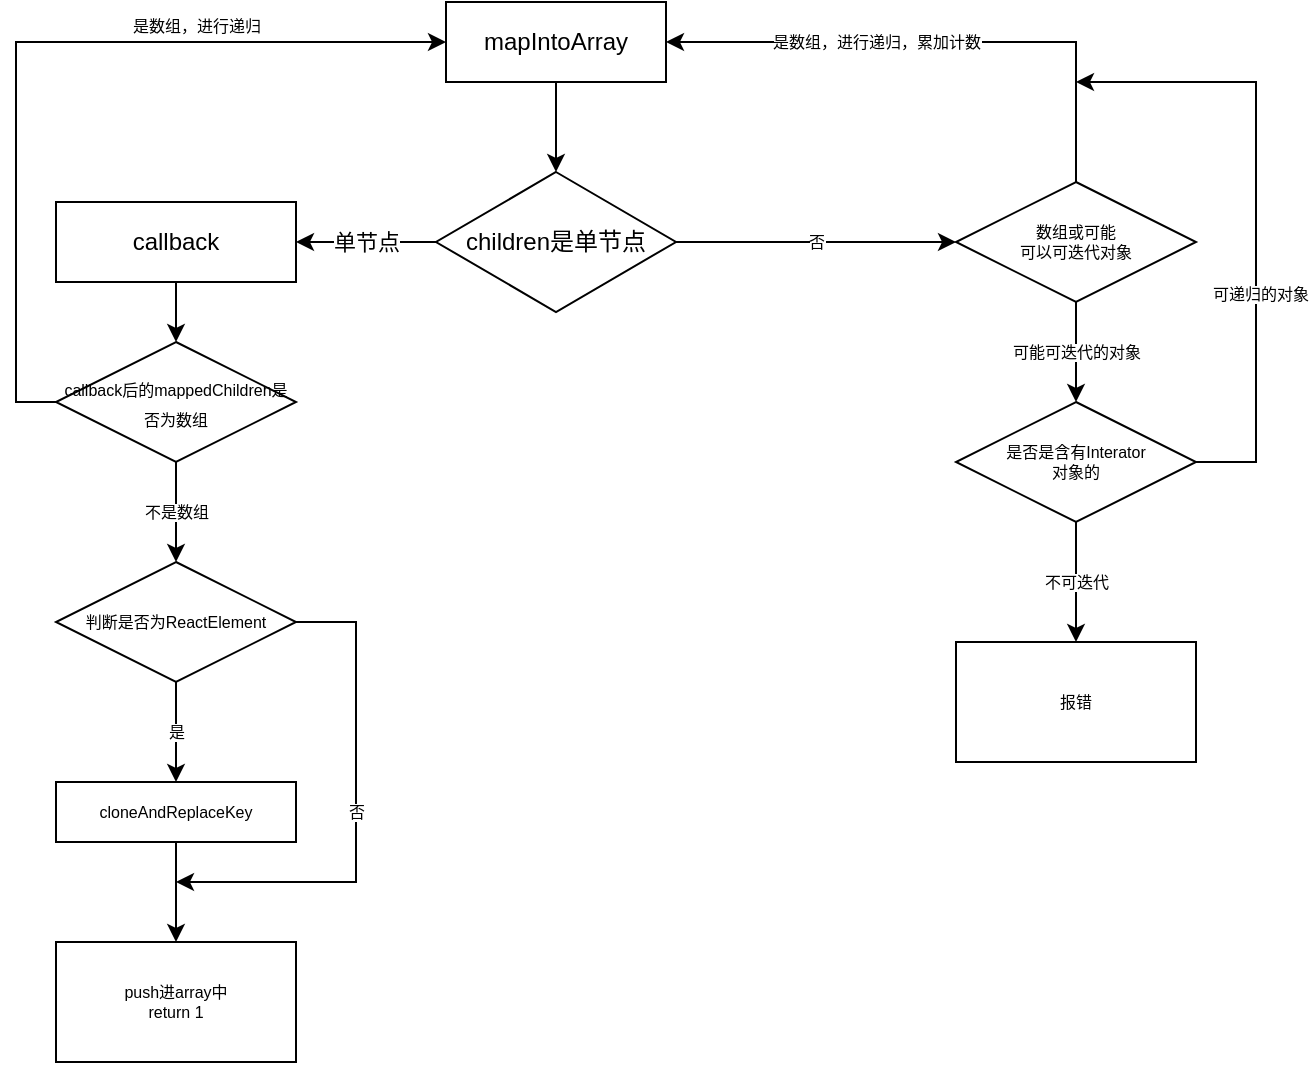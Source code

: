 <mxfile version="16.2.2" type="device"><diagram id="ofF9Nba_NSEE7iUwo0WT" name="第 1 页"><mxGraphModel dx="413" dy="306" grid="1" gridSize="10" guides="1" tooltips="1" connect="1" arrows="1" fold="1" page="1" pageScale="1" pageWidth="827" pageHeight="1169" math="0" shadow="0"><root><mxCell id="0"/><mxCell id="1" parent="0"/><mxCell id="bcFloQqAv-f0NYPszNpn-3" style="edgeStyle=orthogonalEdgeStyle;rounded=0;orthogonalLoop=1;jettySize=auto;html=1;exitX=0.5;exitY=1;exitDx=0;exitDy=0;entryX=0.5;entryY=0;entryDx=0;entryDy=0;" edge="1" parent="1" source="bcFloQqAv-f0NYPszNpn-1" target="bcFloQqAv-f0NYPszNpn-2"><mxGeometry relative="1" as="geometry"/></mxCell><mxCell id="bcFloQqAv-f0NYPszNpn-1" value="mapIntoArray" style="rounded=0;whiteSpace=wrap;html=1;" vertex="1" parent="1"><mxGeometry x="355" width="110" height="40" as="geometry"/></mxCell><mxCell id="bcFloQqAv-f0NYPszNpn-7" value="单节点" style="edgeStyle=orthogonalEdgeStyle;rounded=0;orthogonalLoop=1;jettySize=auto;html=1;exitX=0;exitY=0.5;exitDx=0;exitDy=0;entryX=1;entryY=0.5;entryDx=0;entryDy=0;" edge="1" parent="1" source="bcFloQqAv-f0NYPszNpn-2" target="bcFloQqAv-f0NYPszNpn-6"><mxGeometry relative="1" as="geometry"/></mxCell><mxCell id="bcFloQqAv-f0NYPszNpn-23" value="否" style="edgeStyle=orthogonalEdgeStyle;rounded=0;orthogonalLoop=1;jettySize=auto;html=1;entryX=0;entryY=0.5;entryDx=0;entryDy=0;fontSize=8;fontColor=#000000;" edge="1" parent="1" source="bcFloQqAv-f0NYPszNpn-2" target="bcFloQqAv-f0NYPszNpn-22"><mxGeometry relative="1" as="geometry"/></mxCell><mxCell id="bcFloQqAv-f0NYPszNpn-2" value="children是单节点" style="rhombus;whiteSpace=wrap;html=1;" vertex="1" parent="1"><mxGeometry x="350" y="85" width="120" height="70" as="geometry"/></mxCell><mxCell id="bcFloQqAv-f0NYPszNpn-12" style="edgeStyle=orthogonalEdgeStyle;rounded=0;orthogonalLoop=1;jettySize=auto;html=1;exitX=0.5;exitY=1;exitDx=0;exitDy=0;entryX=0.5;entryY=0;entryDx=0;entryDy=0;fontSize=8;" edge="1" parent="1" source="bcFloQqAv-f0NYPszNpn-6" target="bcFloQqAv-f0NYPszNpn-9"><mxGeometry relative="1" as="geometry"/></mxCell><mxCell id="bcFloQqAv-f0NYPszNpn-6" value="callback" style="rounded=0;whiteSpace=wrap;html=1;" vertex="1" parent="1"><mxGeometry x="160" y="100" width="120" height="40" as="geometry"/></mxCell><mxCell id="bcFloQqAv-f0NYPszNpn-13" style="edgeStyle=orthogonalEdgeStyle;rounded=0;orthogonalLoop=1;jettySize=auto;html=1;exitX=0;exitY=0.5;exitDx=0;exitDy=0;entryX=0;entryY=0.5;entryDx=0;entryDy=0;fontSize=8;" edge="1" parent="1" source="bcFloQqAv-f0NYPszNpn-9" target="bcFloQqAv-f0NYPszNpn-1"><mxGeometry relative="1" as="geometry"/></mxCell><mxCell id="bcFloQqAv-f0NYPszNpn-14" value="是数组，进行递归" style="edgeLabel;html=1;align=center;verticalAlign=middle;resizable=0;points=[];fontSize=8;" vertex="1" connectable="0" parent="bcFloQqAv-f0NYPszNpn-13"><mxGeometry x="-0.252" y="-3" relative="1" as="geometry"><mxPoint x="87" y="-53" as="offset"/></mxGeometry></mxCell><mxCell id="bcFloQqAv-f0NYPszNpn-16" value="不是数组" style="edgeStyle=orthogonalEdgeStyle;rounded=0;orthogonalLoop=1;jettySize=auto;html=1;fontSize=8;" edge="1" parent="1" source="bcFloQqAv-f0NYPszNpn-9" target="bcFloQqAv-f0NYPszNpn-15"><mxGeometry relative="1" as="geometry"/></mxCell><mxCell id="bcFloQqAv-f0NYPszNpn-9" value="&lt;font style=&quot;font-size: 8px&quot;&gt;callback后的mappedChildren是否为数组&lt;/font&gt;" style="rhombus;whiteSpace=wrap;html=1;" vertex="1" parent="1"><mxGeometry x="160" y="170" width="120" height="60" as="geometry"/></mxCell><mxCell id="bcFloQqAv-f0NYPszNpn-18" value="是" style="edgeStyle=orthogonalEdgeStyle;rounded=0;orthogonalLoop=1;jettySize=auto;html=1;fontSize=8;" edge="1" parent="1" source="bcFloQqAv-f0NYPszNpn-15" target="bcFloQqAv-f0NYPszNpn-17"><mxGeometry relative="1" as="geometry"/></mxCell><mxCell id="bcFloQqAv-f0NYPszNpn-21" value="否" style="edgeStyle=orthogonalEdgeStyle;rounded=0;orthogonalLoop=1;jettySize=auto;html=1;fontSize=8;fontColor=#000000;" edge="1" parent="1" source="bcFloQqAv-f0NYPszNpn-15"><mxGeometry relative="1" as="geometry"><mxPoint x="220" y="440" as="targetPoint"/><Array as="points"><mxPoint x="310" y="310"/><mxPoint x="310" y="440"/></Array></mxGeometry></mxCell><mxCell id="bcFloQqAv-f0NYPszNpn-15" value="判断是否为ReactElement" style="rhombus;whiteSpace=wrap;html=1;fontSize=8;" vertex="1" parent="1"><mxGeometry x="160" y="280" width="120" height="60" as="geometry"/></mxCell><mxCell id="bcFloQqAv-f0NYPszNpn-20" value="" style="edgeStyle=orthogonalEdgeStyle;rounded=0;orthogonalLoop=1;jettySize=auto;html=1;fontSize=8;fontColor=#000000;" edge="1" parent="1" source="bcFloQqAv-f0NYPszNpn-17" target="bcFloQqAv-f0NYPszNpn-19"><mxGeometry relative="1" as="geometry"/></mxCell><mxCell id="bcFloQqAv-f0NYPszNpn-17" value="cloneAndReplaceKey" style="whiteSpace=wrap;html=1;fontSize=8;" vertex="1" parent="1"><mxGeometry x="160" y="390" width="120" height="30" as="geometry"/></mxCell><mxCell id="bcFloQqAv-f0NYPszNpn-19" value="push进array中&lt;br&gt;return 1" style="whiteSpace=wrap;html=1;fontSize=8;" vertex="1" parent="1"><mxGeometry x="160" y="470" width="120" height="60" as="geometry"/></mxCell><mxCell id="bcFloQqAv-f0NYPszNpn-24" style="edgeStyle=orthogonalEdgeStyle;rounded=0;orthogonalLoop=1;jettySize=auto;html=1;exitX=0.5;exitY=0;exitDx=0;exitDy=0;entryX=1;entryY=0.5;entryDx=0;entryDy=0;fontSize=8;fontColor=#000000;" edge="1" parent="1" source="bcFloQqAv-f0NYPszNpn-22" target="bcFloQqAv-f0NYPszNpn-1"><mxGeometry relative="1" as="geometry"><Array as="points"><mxPoint x="670" y="20"/></Array></mxGeometry></mxCell><mxCell id="bcFloQqAv-f0NYPszNpn-25" value="是数组，进行递归，累加计数" style="edgeLabel;html=1;align=center;verticalAlign=middle;resizable=0;points=[];fontSize=8;fontColor=#000000;" vertex="1" connectable="0" parent="bcFloQqAv-f0NYPszNpn-24"><mxGeometry x="0.522" relative="1" as="geometry"><mxPoint x="39" as="offset"/></mxGeometry></mxCell><mxCell id="bcFloQqAv-f0NYPszNpn-27" value="可能可迭代的对象" style="edgeStyle=orthogonalEdgeStyle;rounded=0;orthogonalLoop=1;jettySize=auto;html=1;fontSize=8;fontColor=#000000;" edge="1" parent="1" source="bcFloQqAv-f0NYPszNpn-22" target="bcFloQqAv-f0NYPszNpn-26"><mxGeometry relative="1" as="geometry"/></mxCell><mxCell id="bcFloQqAv-f0NYPszNpn-22" value="数组或可能&lt;br&gt;可以可迭代对象" style="rhombus;whiteSpace=wrap;html=1;fontSize=8;fontColor=#000000;" vertex="1" parent="1"><mxGeometry x="610" y="90" width="120" height="60" as="geometry"/></mxCell><mxCell id="bcFloQqAv-f0NYPszNpn-28" style="edgeStyle=orthogonalEdgeStyle;rounded=0;orthogonalLoop=1;jettySize=auto;html=1;exitX=1;exitY=0.5;exitDx=0;exitDy=0;fontSize=8;fontColor=#000000;" edge="1" parent="1" source="bcFloQqAv-f0NYPszNpn-26"><mxGeometry relative="1" as="geometry"><mxPoint x="670" y="40" as="targetPoint"/><Array as="points"><mxPoint x="760" y="230"/><mxPoint x="760" y="40"/></Array></mxGeometry></mxCell><mxCell id="bcFloQqAv-f0NYPszNpn-29" value="可递归的对象" style="edgeLabel;html=1;align=center;verticalAlign=middle;resizable=0;points=[];fontSize=8;fontColor=#000000;" vertex="1" connectable="0" parent="bcFloQqAv-f0NYPszNpn-28"><mxGeometry x="-0.265" y="-2" relative="1" as="geometry"><mxPoint as="offset"/></mxGeometry></mxCell><mxCell id="bcFloQqAv-f0NYPszNpn-31" value="不可迭代" style="edgeStyle=orthogonalEdgeStyle;rounded=0;orthogonalLoop=1;jettySize=auto;html=1;fontSize=8;fontColor=#000000;" edge="1" parent="1" source="bcFloQqAv-f0NYPszNpn-26" target="bcFloQqAv-f0NYPszNpn-30"><mxGeometry relative="1" as="geometry"/></mxCell><mxCell id="bcFloQqAv-f0NYPszNpn-26" value="是否是含有Interator&lt;br&gt;对象的" style="rhombus;whiteSpace=wrap;html=1;fontSize=8;fontColor=#000000;" vertex="1" parent="1"><mxGeometry x="610" y="200" width="120" height="60" as="geometry"/></mxCell><mxCell id="bcFloQqAv-f0NYPszNpn-30" value="报错" style="whiteSpace=wrap;html=1;fontSize=8;fontColor=#000000;" vertex="1" parent="1"><mxGeometry x="610" y="320" width="120" height="60" as="geometry"/></mxCell></root></mxGraphModel></diagram></mxfile>